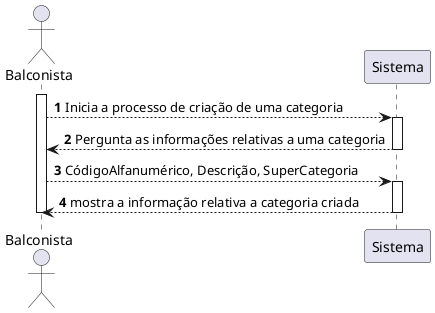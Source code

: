@startuml
'https://plantuml.com/sequence-diagram

actor Balconista as B
participant Sistema as S
autonumber

activate B
B --> S : Inicia a processo de criação de uma categoria
activate S

S --> B : Pergunta as informações relativas a uma categoria
deactivate S
B --> S: CódigoAlfanumérico, Descrição, SuperCategoria
activate S
S --> B : mostra a informação relativa a categoria criada
deactivate S
deactivate B
@enduml